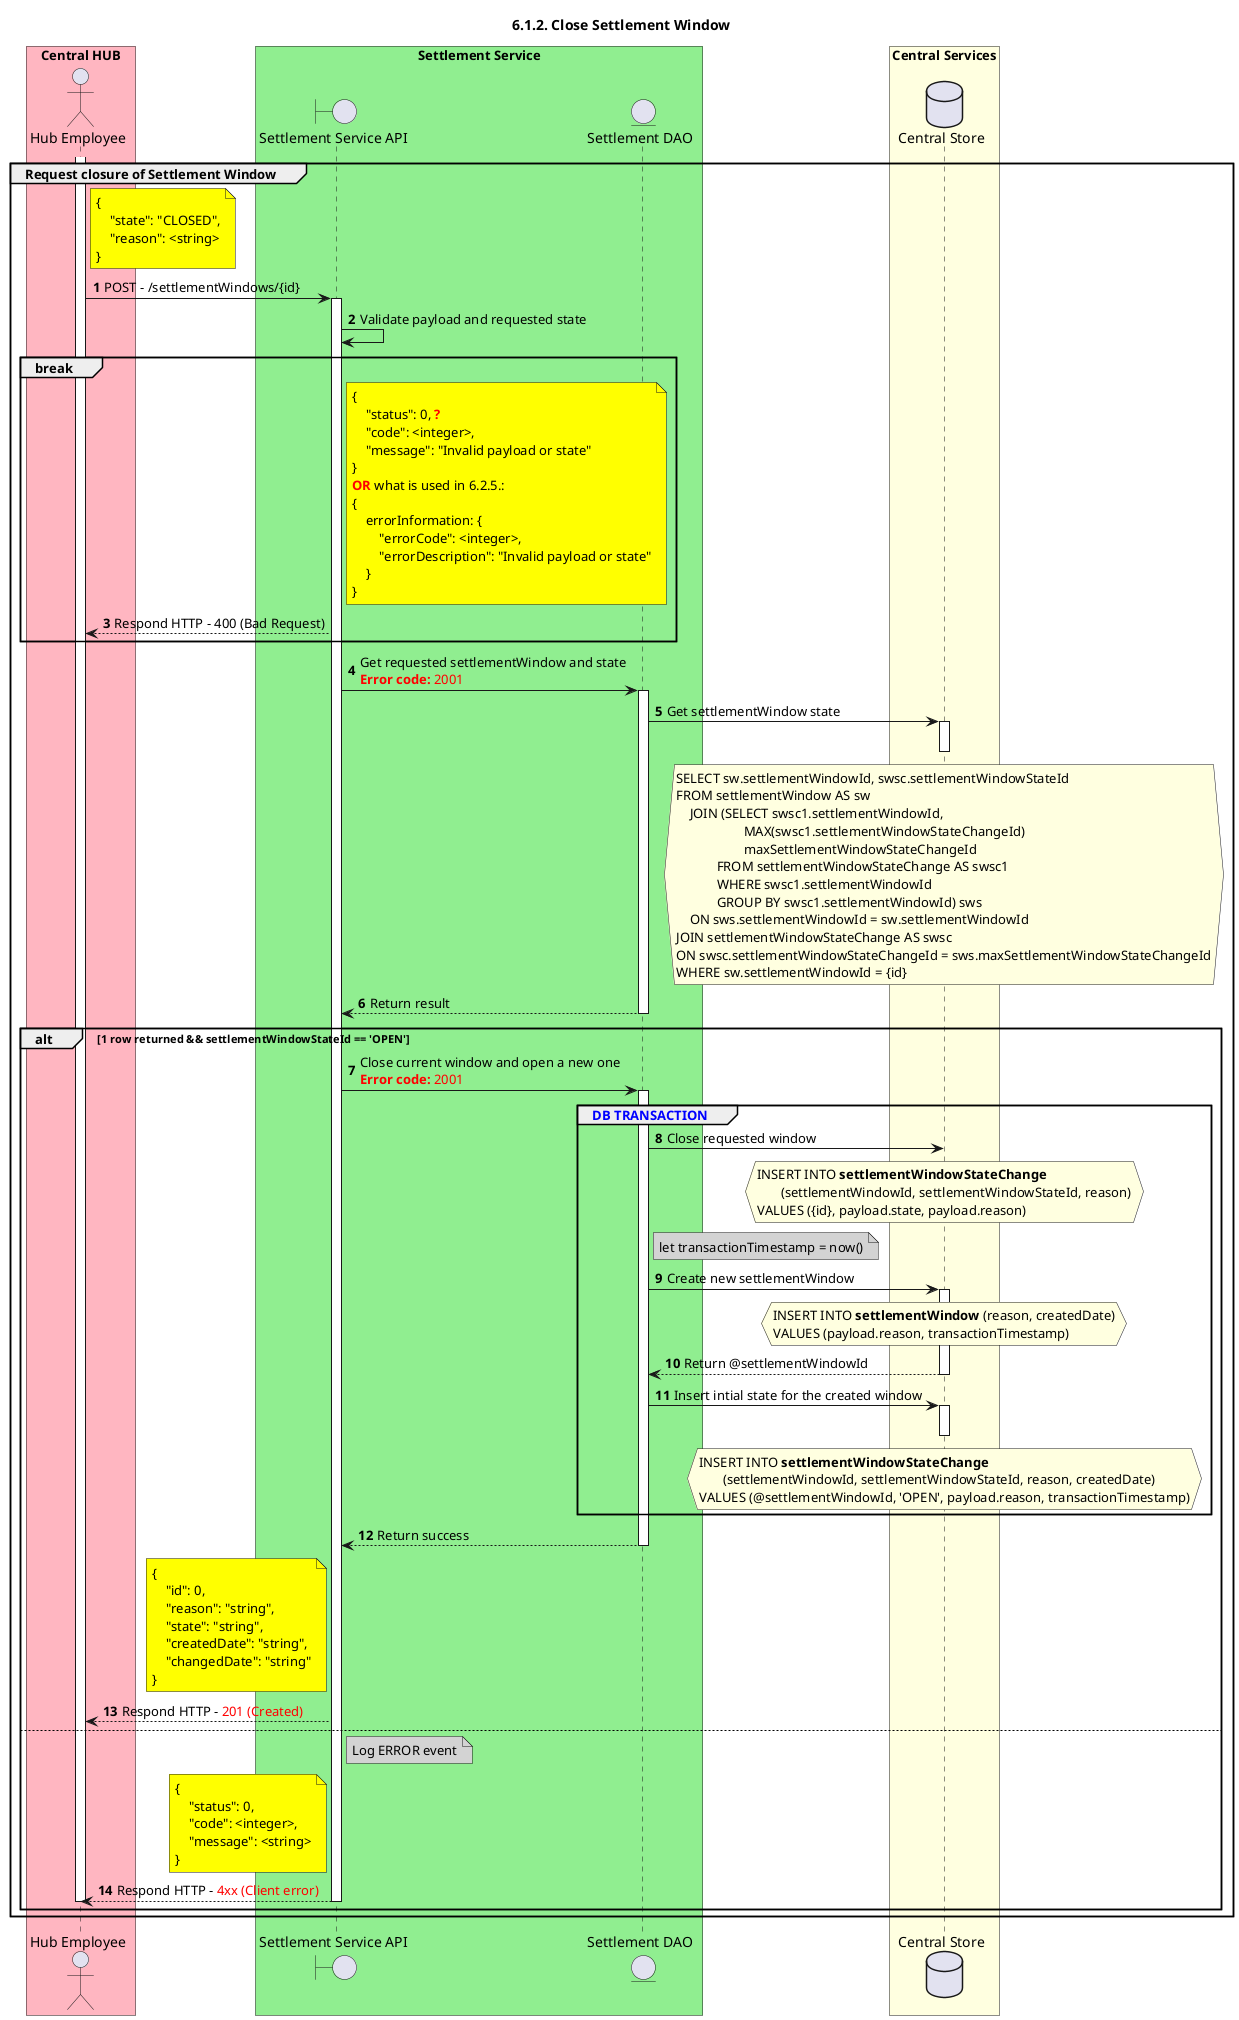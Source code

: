 @startuml
' declate title
title 6.1.2. Close Settlement Window

autonumber

' declare actors
actor "Hub Employee" as OPERATOR
boundary "Settlement Service API" as SSAPI
entity "Settlement DAO" as SETTLE_DAO
database "Central Store" as DB

box "Central HUB" #LightPink
    participant OPERATOR
end box

box "Settlement Service" #LightGreen
    participant SSAPI
    participant SETTLE_DAO
end box

box "Central Services" #LightYellow
    participant DB
end box

' start flow
group Request closure of Settlement Window
    activate OPERATOR
    note right of OPERATOR #Yellow
        {
            "state": "CLOSED",
            "reason": <string>
        }
    end note

    OPERATOR -> SSAPI: POST - /settlementWindows/{id}
    activate SSAPI
    SSAPI -> SSAPI: Validate payload and requested state
    break
        note right of SSAPI #yellow
            {
                "status": 0, <color #FF0000>**?**</color>
                "code": <integer>,
                "message": "Invalid payload or state"
            }
            <color #FF0000>**OR**</color> what is used in 6.2.5.:
            {
                errorInformation: {
                    "errorCode": <integer>,
                    "errorDescription": "Invalid payload or state"
                }
            }
        end note
        OPERATOR <-- SSAPI: Respond HTTP - 400 (Bad Request)
    end
    SSAPI -> SETTLE_DAO: Get requested settlementWindow and state\n<color #FF0000><b>Error code:</b> 2001</color>
    activate SETTLE_DAO
    SETTLE_DAO -> DB: Get settlementWindow state
    activate DB
    hnote over DB #lightyellow
        SELECT sw.settlementWindowId, swsc.settlementWindowStateId
        FROM settlementWindow AS sw
            JOIN (SELECT swsc1.settlementWindowId, 
                            MAX(swsc1.settlementWindowStateChangeId)
                            maxSettlementWindowStateChangeId
                    FROM settlementWindowStateChange AS swsc1
                    WHERE swsc1.settlementWindowId
                    GROUP BY swsc1.settlementWindowId) sws
            ON sws.settlementWindowId = sw.settlementWindowId
        JOIN settlementWindowStateChange AS swsc
        ON swsc.settlementWindowStateChangeId = sws.maxSettlementWindowStateChangeId
        WHERE sw.settlementWindowId = {id}
    end hnote
    deactivate DB
    SETTLE_DAO --> SSAPI: Return result
    deactivate SETTLE_DAO

    alt 1 row returned && settlementWindowStateId == 'OPEN'
        SSAPI -> SETTLE_DAO: Close current window and open a new one\n<color #FF0000><b>Error code:</b> 2001</color>
        activate SETTLE_DAO
        group <color #blue>DB TRANSACTION</color>
            SETTLE_DAO -> DB: Close requested window
            hnote over DB #LightYellow
                INSERT INTO **settlementWindowStateChange**
                       (settlementWindowId, settlementWindowStateId, reason)
                VALUES ({id}, payload.state, payload.reason)
            end hnote
            deactivate DB

            note right of SETTLE_DAO #lightgray
                let transactionTimestamp = now()
            end note

            SETTLE_DAO -> DB: Create new settlementWindow
            activate DB
            hnote over DB #lightyellow
                INSERT INTO **settlementWindow** (reason, createdDate)
                VALUES (payload.reason, transactionTimestamp)
            end note
            SETTLE_DAO <-- DB: Return @settlementWindowId
            deactivate DB

            SETTLE_DAO -> DB: Insert intial state for the created window
            activate DB
            hnote over DB #lightyellow
                INSERT INTO **settlementWindowStateChange**
                       (settlementWindowId, settlementWindowStateId, reason, createdDate)
                VALUES (@settlementWindowId, 'OPEN', payload.reason, transactionTimestamp)
            end note
            deactivate DB
            deactivate DB
        end
        SSAPI <-- SETTLE_DAO: Return success
        deactivate SETTLE_DAO

        note left of SSAPI #yellow
            {
                "id": 0,
                "reason": "string",
                "state": "string",
                "createdDate": "string",
                "changedDate": "string"
            }
        end note
        OPERATOR <-- SSAPI: Respond HTTP - <color #FF0000>201 (Created)</color>
    else
        note right of SSAPI #lightgray
            Log ERROR event
        end note
        note left of SSAPI #yellow
            {
                "status": 0,
                "code": <integer>,
                "message": <string>
            }
        end note
        OPERATOR <-- SSAPI: Respond HTTP - <color #FF0000>4xx (Client error)</color>
        deactivate SSAPI
        deactivate OPERATOR
    end
end
@enduml
